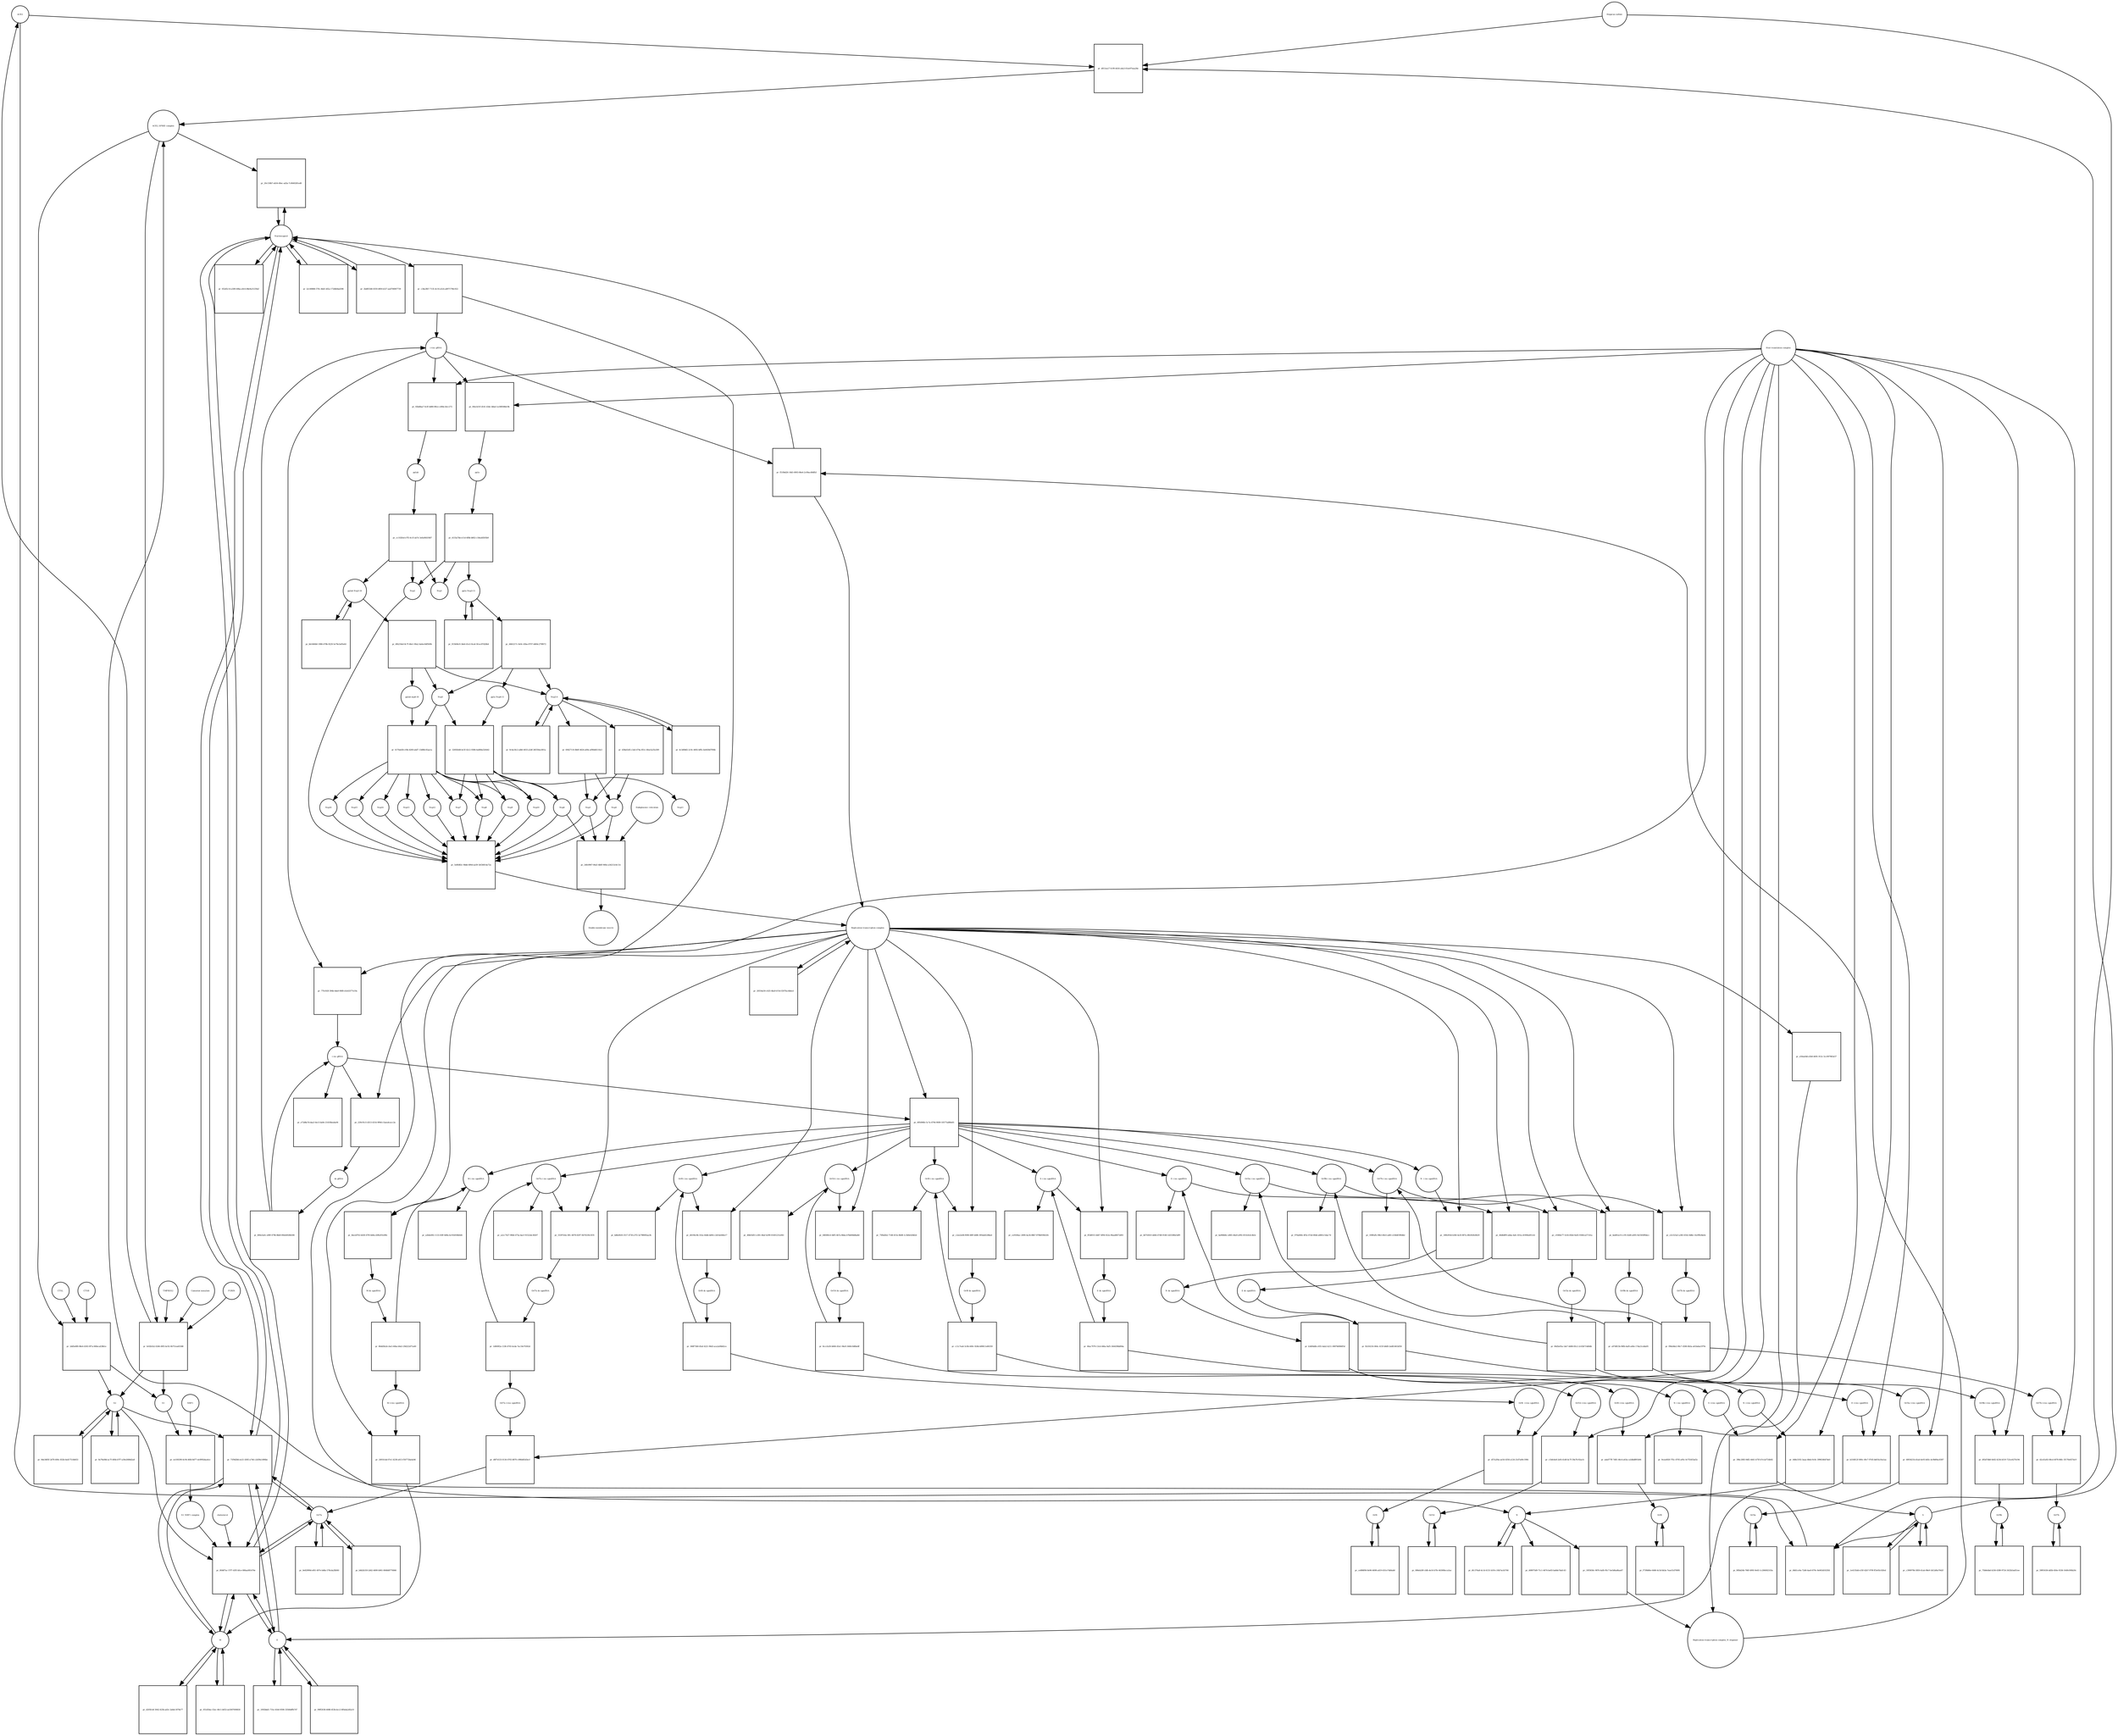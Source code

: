 strict digraph  {
ACE2 [annotation="", bipartite=0, cls=macromolecule, fontsize=4, label=ACE2, shape=circle];
"pr_d011ea17-fc99-4416-a4a3-01ee97eaa26e" [annotation="", bipartite=1, cls=process, fontsize=4, label="pr_d011ea17-fc99-4416-a4a3-01ee97eaa26e", shape=square];
"ACE2_SPIKE complex" [annotation="", bipartite=0, cls=complex, fontsize=4, label="ACE2_SPIKE complex", shape=circle];
"Heparan sulfate" [annotation="urn_miriam_obo.chebi_CHEBI%3A28815", bipartite=0, cls="simple chemical", fontsize=4, label="Heparan sulfate", shape=circle];
S [annotation=urn_miriam_uniprot_P0DTC2, bipartite=0, cls=macromolecule, fontsize=4, label=S, shape=circle];
Nucleocapsid [annotation="urn_miriam_obo.go_GO%3A0019013", bipartite=0, cls=complex, fontsize=4, label=Nucleocapsid, shape=circle];
"pr_20c158b7-eb54-49ec-ad3a-7c0640281ed0" [annotation="", bipartite=1, cls=process, fontsize=4, label="pr_20c158b7-eb54-49ec-ad3a-7c0640281ed0", shape=square];
"pr_2dd5e8f8-08e4-4303-9f7a-849ecaf28b1e" [annotation="", bipartite=1, cls=process, fontsize=4, label="pr_2dd5e8f8-08e4-4303-9f7a-849ecaf28b1e", shape=square];
S2 [annotation=urn_miriam_interpro_IPR002552, bipartite=0, cls=macromolecule, fontsize=4, label=S2, shape=circle];
CTSB [annotation="", bipartite=0, cls=macromolecule, fontsize=4, label=CTSB, shape=circle];
CTSL [annotation="", bipartite=0, cls=macromolecule, fontsize=4, label=CTSL, shape=circle];
S1 [annotation=urn_miriam_interpro_IPR002551, bipartite=0, cls=macromolecule, fontsize=4, label=S1, shape=circle];
"pr_68d1ce9a-72d6-4ae0-879c-8e063d1025fd" [annotation="", bipartite=1, cls=process, fontsize=4, label="pr_68d1ce9a-72d6-4ae0-879c-8e063d1025fd", shape=square];
"pr_0fd4f7ac-57f7-43f5-bfce-080aa081476e" [annotation="", bipartite=1, cls=process, fontsize=4, label="pr_0fd4f7ac-57f7-43f5-bfce-080aa081476e", shape=square];
cholesterol [annotation="urn_miriam_obo.chebi_CHEBI%3A16113", bipartite=0, cls="simple chemical", fontsize=4, label=cholesterol, shape=circle];
"S1_NRP1 complex" [annotation="", bipartite=0, cls=complex, fontsize=4, label="S1_NRP1 complex", shape=circle];
E [annotation=urn_miriam_uniprot_P0DTC4, bipartite=0, cls=macromolecule, fontsize=4, label=E, shape=circle];
M [annotation=urn_miriam_uniprot_P0DTC5, bipartite=0, cls=macromolecule, fontsize=4, label=M, shape=circle];
Orf7a [annotation=urn_miriam_uniprot_P0DTC7, bipartite=0, cls=macromolecule, fontsize=4, label=Orf7a, shape=circle];
"pr_c34a3fb7-7135-4c16-a5cb-a8971796c922" [annotation="", bipartite=1, cls=process, fontsize=4, label="pr_c34a3fb7-7135-4c16-a5cb-a8971796c922", shape=square];
"(+)ss gRNA" [annotation=urn_miriam_refseq_NC_045512, bipartite=0, cls="nucleic acid feature", fontsize=4, label="(+)ss gRNA", shape=circle];
N [annotation=urn_miriam_uniprot_P0DTC9, bipartite=0, cls="macromolecule multimer", fontsize=4, label=N, shape=circle];
"pr_2e149888-570c-4bd1-bf2a-172db64ad396" [annotation="", bipartite=1, cls=process, fontsize=4, label="pr_2e149888-570c-4bd1-bf2a-172db64ad396", shape=square];
"pr_2bd85548-0359-4f69-b327-aed706907739" [annotation="", bipartite=1, cls=process, fontsize=4, label="pr_2bd85548-0359-4f69-b327-aed706907739", shape=square];
"pr_408975d9-71c1-4674-be83-ba8de7dafc43" [annotation="", bipartite=1, cls=process, fontsize=4, label="pr_408975d9-71c1-4674-be83-ba8de7dafc43", shape=square];
"pr_4fc376a8-4c1d-4131-b1f4-c16b7acb5746" [annotation="", bipartite=1, cls=process, fontsize=4, label="pr_4fc376a8-4c1d-4131-b1f4-c16b7acb5746", shape=square];
"N (+)ss sgmRNA" [annotation=urn_miriam_ncbigene_43740575, bipartite=0, cls="nucleic acid feature", fontsize=4, label="N (+)ss sgmRNA", shape=circle];
"pr_448e3192-3aaa-48eb-9c8c-3996340d7de0" [annotation="", bipartite=1, cls=process, fontsize=4, label="pr_448e3192-3aaa-48eb-9c8c-3996340d7de0", shape=square];
"Host translation complex" [annotation="urn_miriam_obo.go_GO%3A0070992", bipartite=0, cls=complex, fontsize=4, label="Host translation complex", shape=circle];
"pr_052d5c14-a589-40ba-a9c6-88e9a31259af" [annotation="", bipartite=1, cls=process, fontsize=4, label="pr_052d5c14-a589-40ba-a9c6-88e9a31259af", shape=square];
"pr_fe92b1b2-0246-49f3-bc92-0b751ea65588" [annotation="", bipartite=1, cls=process, fontsize=4, label="pr_fe92b1b2-0246-49f3-bc92-0b751ea65588", shape=square];
FURIN [annotation="", bipartite=0, cls=macromolecule, fontsize=4, label=FURIN, shape=circle];
TMPRSS2 [annotation="", bipartite=0, cls=macromolecule, fontsize=4, label=TMPRSS2, shape=circle];
"Camostat mesylate" [annotation="urn_miriam_pubchem.compound_2536", bipartite=0, cls="simple chemical", fontsize=4, label="Camostat mesylate", shape=circle];
"pr_9de3485f-2d78-400c-832b-4ed17514b653" [annotation="", bipartite=1, cls=process, fontsize=4, label="pr_9de3485f-2d78-400c-832b-4ed17514b653", shape=square];
"Replication transcription complex_N oligomer" [annotation="", bipartite=0, cls=complex, fontsize=4, label="Replication transcription complex_N oligomer", shape=circle];
"pr_f510bd26-14b5-4903-86e4-2c00acd0dfb3" [annotation="", bipartite=1, cls=process, fontsize=4, label="pr_f510bd26-14b5-4903-86e4-2c00acd0dfb3", shape=square];
"Replication transcription complex" [annotation="", bipartite=0, cls=complex, fontsize=4, label="Replication transcription complex", shape=circle];
"pr_71f9d28d-ee21-4365-a744-c2d39a1496be" [annotation="", bipartite=1, cls=process, fontsize=4, label="pr_71f9d28d-ee21-4365-a744-c2d39a1496be", shape=square];
"pr_9a79a08d-ac7f-4f4b-b7f7-a30e2686d2a8" [annotation="", bipartite=1, cls=process, fontsize=4, label="pr_9a79a08d-ac7f-4f4b-b7f7-a30e2686d2a8", shape=square];
"pp1a Nsp3-11" [annotation=urn_miriam_uniprot_P0DTC1, bipartite=0, cls=macromolecule, fontsize=4, label="pp1a Nsp3-11", shape=circle];
"pr_44b5217c-0e9c-45ba-8707-dd04c279f672" [annotation="", bipartite=1, cls=process, fontsize=4, label="pr_44b5217c-0e9c-45ba-8707-dd04c279f672", shape=square];
"pp1a Nsp6-11" [annotation=urn_miriam_uniprot_P0DTC1, bipartite=0, cls=macromolecule, fontsize=4, label="pp1a Nsp6-11", shape=circle];
"Nsp3-4" [annotation="urn_miriam_ncbiprotein_YP_009725299|urn_miriam_ncbiprotein_YP_009725300", bipartite=0, cls=macromolecule, fontsize=4, label="Nsp3-4", shape=circle];
Nsp5 [annotation=urn_miriam_ncbiprotein_YP_009725301, bipartite=0, cls="macromolecule multimer", fontsize=4, label=Nsp5, shape=circle];
"Endoplasmic reticulum" [annotation="urn_miriam_obo.go_GO%3A0005783", bipartite=0, cls=complex, fontsize=4, label="Endoplasmic reticulum", shape=circle];
"pr_24fe0967-06a5-4b6f-949a-a34213c8c13c" [annotation="", bipartite=1, cls=process, fontsize=4, label="pr_24fe0967-06a5-4b6f-949a-a34213c8c13c", shape=square];
"Double-membrane vesicle" [annotation="urn_miriam_obo.go_GO%3A0039718", bipartite=0, cls=complex, fontsize=4, label="Double-membrane vesicle", shape=circle];
Nsp4 [annotation=urn_miriam_ncbiprotein_YP_009725300, bipartite=0, cls=macromolecule, fontsize=4, label=Nsp4, shape=circle];
Nsp3 [annotation=urn_miriam_ncbiprotein_YP_009725299, bipartite=0, cls=macromolecule, fontsize=4, label=Nsp3, shape=circle];
Nsp6 [annotation=urn_miriam_ncbiprotein_YP_009725302, bipartite=0, cls=macromolecule, fontsize=4, label=Nsp6, shape=circle];
"pr_915b94c9-3de6-41e3-9ca6-5fcec87d26b4" [annotation="", bipartite=1, cls=process, fontsize=4, label="pr_915b94c9-3de6-41e3-9ca6-5fcec87d26b4", shape=square];
"pr_4c3d0b82-2c9c-4692-bffb-3eb928d7f06b" [annotation="", bipartite=1, cls=process, fontsize=4, label="pr_4c3d0b82-2c9c-4692-bffb-3eb928d7f06b", shape=square];
"pp1ab Nsp3-16" [annotation=urn_miriam_uniprot_P0DTD1, bipartite=0, cls=macromolecule, fontsize=4, label="pp1ab Nsp3-16", shape=circle];
"pr_bb1466b0-1986-478b-9229-5e79e3a95eb5" [annotation="", bipartite=1, cls=process, fontsize=4, label="pr_bb1466b0-1986-478b-9229-5e79e3a95eb5", shape=square];
"pr_6fb218a0-8c7f-46e1-90a2-4a6ec8df569b" [annotation="", bipartite=1, cls=process, fontsize=4, label="pr_6fb218a0-8c7f-46e1-90a2-4a6ec8df569b", shape=square];
"pp1ab nsp6-16" [annotation=urn_miriam_uniprot_P0DTD1, bipartite=0, cls=macromolecule, fontsize=4, label="pp1ab nsp6-16", shape=circle];
"pr_d205fcbf-3042-423b-ad3c-2a6dc1878e77" [annotation="", bipartite=1, cls=process, fontsize=4, label="pr_d205fcbf-3042-423b-ad3c-2a6dc1878e77", shape=square];
"pr_1092bbd1-731e-41b0-9590-33566dffb747" [annotation="", bipartite=1, cls=process, fontsize=4, label="pr_1092bbd1-731e-41b0-9590-33566dffb747", shape=square];
"pr_c390979b-5859-41ab-98e9-3d12d0a7042f" [annotation="", bipartite=1, cls=process, fontsize=4, label="pr_c390979b-5859-41ab-98e9-3d12d0a7042f", shape=square];
"pr_051d50ac-f2ec-40c1-b653-ee5007690830" [annotation="", bipartite=1, cls=process, fontsize=4, label="pr_051d50ac-f2ec-40c1-b653-ee5007690830", shape=square];
"pr_99ff2038-4088-453b-bcc2-6f0eda2d5a10" [annotation="", bipartite=1, cls=process, fontsize=4, label="pr_99ff2038-4088-453b-bcc2-6f0eda2d5a10", shape=square];
"pr_1e4155dd-e35f-42b7-979f-ff3e93c02fed" [annotation="", bipartite=1, cls=process, fontsize=4, label="pr_1e4155dd-e35f-42b7-979f-ff3e93c02fed", shape=square];
"pr_0e82999d-ef61-497e-b48a-578cda2fbf40" [annotation="", bipartite=1, cls=process, fontsize=4, label="pr_0e82999d-ef61-497e-b48a-578cda2fbf40", shape=square];
Orf6 [annotation=urn_miriam_uniprot_P0DTC6, bipartite=0, cls=macromolecule, fontsize=4, label=Orf6, shape=circle];
"pr_ce886f06-8e96-4698-a419-41fce7dd4ab0" [annotation="", bipartite=1, cls=process, fontsize=4, label="pr_ce886f06-8e96-4698-a419-41fce7dd4ab0", shape=square];
Orf3a [annotation=urn_miriam_uniprot_P0DTC3, bipartite=0, cls=macromolecule, fontsize=4, label=Orf3a, shape=circle];
"pr_f6fbd24b-766f-4993-9e45-1c206002103a" [annotation="", bipartite=1, cls=process, fontsize=4, label="pr_f6fbd24b-766f-4993-9e45-1c206002103a", shape=square];
Orf8 [annotation=urn_miriam_uniprot_P0DTC8, bipartite=0, cls=macromolecule, fontsize=4, label=Orf8, shape=circle];
"pr_f739b86e-6466-4c5d-bb3a-7eae51d700f6" [annotation="", bipartite=1, cls=process, fontsize=4, label="pr_f739b86e-6466-4c5d-bb3a-7eae51d700f6", shape=square];
Orf9b [annotation=urn_miriam_uniprot_P0DTD2, bipartite=0, cls=macromolecule, fontsize=4, label=Orf9b, shape=circle];
"pr_75b8ebbd-b336-4389-9724-3432b3ad51ee" [annotation="", bipartite=1, cls=process, fontsize=4, label="pr_75b8ebbd-b336-4389-9724-3432b3ad51ee", shape=square];
Orf14 [annotation=urn_miriam_uniprot_P0DTD3, bipartite=0, cls=macromolecule, fontsize=4, label=Orf14, shape=circle];
"pr_086eb20f-cbfb-4e16-b7fe-46300bcca5ac" [annotation="", bipartite=1, cls=process, fontsize=4, label="pr_086eb20f-cbfb-4e16-b7fe-46300bcca5ac", shape=square];
Orf7b [annotation=urn_miriam_uniprot_P0DTD8, bipartite=0, cls=macromolecule, fontsize=4, label=Orf7b, shape=circle];
"pr_59f01636-dd5b-456e-9336-1649c9f4b20c" [annotation="", bipartite=1, cls=process, fontsize=4, label="pr_59f01636-dd5b-456e-9336-1649c9f4b20c", shape=square];
"pr_b4b2b318-2d42-4690-b961-8048d0776846" [annotation="", bipartite=1, cls=process, fontsize=4, label="pr_b4b2b318-2d42-4690-b961-8048d0776846", shape=square];
"M (+)ss sgmRNA" [annotation="", bipartite=0, cls="nucleic acid feature", fontsize=4, label="M (+)ss sgmRNA", shape=circle];
"pr_2491fcbd-07e1-4238-a613-f56772ba4a9d" [annotation="", bipartite=1, cls=process, fontsize=4, label="pr_2491fcbd-07e1-4238-a613-f56772ba4a9d", shape=square];
"E (+)ss sgmRNA" [annotation="", bipartite=0, cls="nucleic acid feature", fontsize=4, label="E (+)ss sgmRNA", shape=circle];
"pr_b316812f-000c-49c7-97d5-bbf1fa16a1aa" [annotation="", bipartite=1, cls=process, fontsize=4, label="pr_b316812f-000c-49c7-97d5-bbf1fa16a1aa", shape=square];
"S (+)ss sgmRNA" [annotation="", bipartite=0, cls="nucleic acid feature", fontsize=4, label="S (+)ss sgmRNA", shape=circle];
"pr_39bc2083-9df2-4441-b75f-b7e1af724b92" [annotation="", bipartite=1, cls=process, fontsize=4, label="pr_39bc2083-9df2-4441-b75f-b7e1af724b92", shape=square];
"Orf7a (+)ss sgmRNA" [annotation="", bipartite=0, cls="nucleic acid feature", fontsize=4, label="Orf7a (+)ss sgmRNA", shape=circle];
"pr_d0f7e533-0134-4765-8870-c986d45d3ecf" [annotation="", bipartite=1, cls=process, fontsize=4, label="pr_d0f7e533-0134-4765-8870-c986d45d3ecf", shape=square];
"Orf6  (+)ss sgmRNA" [annotation="", bipartite=0, cls="nucleic acid feature", fontsize=4, label="Orf6  (+)ss sgmRNA", shape=circle];
"pr_d57a2f4a-ae54-4356-a124-21d7a49c1984" [annotation="", bipartite=1, cls=process, fontsize=4, label="pr_d57a2f4a-ae54-4356-a124-21d7a49c1984", shape=square];
"Orf3a (+)ss sgmRNA" [annotation="", bipartite=0, cls="nucleic acid feature", fontsize=4, label="Orf3a (+)ss sgmRNA", shape=circle];
"pr_6893421b-d1ad-4e93-b83c-dc9b89ac8387" [annotation="", bipartite=1, cls=process, fontsize=4, label="pr_6893421b-d1ad-4e93-b83c-dc9b89ac8387", shape=square];
"Orf8 (+)ss sgmRNA" [annotation="", bipartite=0, cls="nucleic acid feature", fontsize=4, label="Orf8 (+)ss sgmRNA", shape=circle];
"pr_ada077ff-7d81-46c4-a63a-ca5dbd891b94" [annotation="", bipartite=1, cls=process, fontsize=4, label="pr_ada077ff-7d81-46c4-a63a-ca5dbd891b94", shape=square];
"Orf9b (+)ss sgmRNA" [annotation="", bipartite=0, cls="nucleic acid feature", fontsize=4, label="Orf9b (+)ss sgmRNA", shape=circle];
"pr_d92d7db8-0e82-4234-b519-723ce627b194" [annotation="", bipartite=1, cls=process, fontsize=4, label="pr_d92d7db8-0e82-4234-b519-723ce627b194", shape=square];
"Orf14 (+)ss sgmRNA" [annotation="", bipartite=0, cls="nucleic acid feature", fontsize=4, label="Orf14 (+)ss sgmRNA", shape=circle];
"pr_c1bfe4e8-2ef4-41d0-bc7f-59a7fc92acfc" [annotation="", bipartite=1, cls=process, fontsize=4, label="pr_c1bfe4e8-2ef4-41d0-bc7f-59a7fc92acfc", shape=square];
"Orf7b (+)ss sgmRNA" [annotation="", bipartite=0, cls="nucleic acid feature", fontsize=4, label="Orf7b (+)ss sgmRNA", shape=circle];
"pr_42cd1a92-08cd-4078-86fc-5f170e657dc9" [annotation="", bipartite=1, cls=process, fontsize=4, label="pr_42cd1a92-08cd-4078-86fc-5f170e657dc9", shape=square];
"(-)ss gRNA" [annotation=urn_miriam_refseq_NC_045512, bipartite=0, cls="nucleic acid feature", fontsize=4, label="(-)ss gRNA", shape=circle];
"pr_e72d8a7d-daa3-4ec5-ba9e-21410bea4a94" [annotation="", bipartite=1, cls=process, fontsize=4, label="pr_e72d8a7d-daa3-4ec5-ba9e-21410bea4a94", shape=square];
"pr_19f3658c-9876-4afb-95c7-be5d6ad6aa67" [annotation="", bipartite=1, cls=process, fontsize=4, label="pr_19f3658c-9876-4afb-95c7-be5d6ad6aa67", shape=square];
"pr_77fcf43f-394b-4da9-90f8-e5e43377e19a" [annotation="", bipartite=1, cls=process, fontsize=4, label="pr_77fcf43f-394b-4da9-90f8-e5e43377e19a", shape=square];
"M (-)ss sgmRNA" [annotation=urn_miriam_ncbigene_43740571, bipartite=0, cls="nucleic acid feature", fontsize=4, label="M (-)ss sgmRNA", shape=circle];
"pr_a2b4e692-1133-45ff-8d9a-bc91b936b0d4" [annotation="", bipartite=1, cls=process, fontsize=4, label="pr_a2b4e692-1133-45ff-8d9a-bc91b936b0d4", shape=square];
"E (-)ss sgmRNA" [annotation=urn_miriam_ncbigene_43740570, bipartite=0, cls="nucleic acid feature", fontsize=4, label="E (-)ss sgmRNA", shape=circle];
"pr_b674361f-dd44-47d8-9148-1d25386e5df9" [annotation="", bipartite=1, cls=process, fontsize=4, label="pr_b674361f-dd44-47d8-9148-1d25386e5df9", shape=square];
"S (-)ss sgmRNA" [annotation="", bipartite=0, cls="nucleic acid feature", fontsize=4, label="S (-)ss sgmRNA", shape=circle];
"pr_ce9184ac-2690-4a34-88b7-878b059b32fc" [annotation="", bipartite=1, cls=process, fontsize=4, label="pr_ce9184ac-2690-4a34-88b7-878b059b32fc", shape=square];
"Orf7a (-)ss sgmRNA" [annotation="", bipartite=0, cls="nucleic acid feature", fontsize=4, label="Orf7a (-)ss sgmRNA", shape=circle];
"pr_a2cc7427-90b6-475a-bacf-91522dc38207" [annotation="", bipartite=1, cls=process, fontsize=4, label="pr_a2cc7427-90b6-475a-bacf-91522dc38207", shape=square];
"Orf6 (-)ss sgmRNA" [annotation="", bipartite=0, cls="nucleic acid feature", fontsize=4, label="Orf6 (-)ss sgmRNA", shape=circle];
"pr_bd6efb50-3517-4730-a7f3-3e798085aa3b" [annotation="", bipartite=1, cls=process, fontsize=4, label="pr_bd6efb50-3517-4730-a7f3-3e798085aa3b", shape=square];
"Orf3a (-)ss sgmRNA" [annotation="", bipartite=0, cls="nucleic acid feature", fontsize=4, label="Orf3a (-)ss sgmRNA", shape=circle];
"pr_ba968d4c-e865-44a9-a992-651b1b3c4b3c" [annotation="", bipartite=1, cls=process, fontsize=4, label="pr_ba968d4c-e865-44a9-a992-651b1b3c4b3c", shape=square];
"Orf8 (-)ss sgmRNA" [annotation="", bipartite=0, cls="nucleic acid feature", fontsize=4, label="Orf8 (-)ss sgmRNA", shape=circle];
"pr_75fbd2b2-7148-415e-8b08-1c3b9e428d2d" [annotation="", bipartite=1, cls=process, fontsize=4, label="pr_75fbd2b2-7148-415e-8b08-1c3b9e428d2d", shape=square];
"Orf9b (-)ss sgmRNA" [annotation="", bipartite=0, cls="nucleic acid feature", fontsize=4, label="Orf9b (-)ss sgmRNA", shape=circle];
"pr_976a84fe-4f5e-47a6-8fdd-a4861c5dac7d" [annotation="", bipartite=1, cls=process, fontsize=4, label="pr_976a84fe-4f5e-47a6-8fdd-a4861c5dac7d", shape=square];
"Orf14 (-)ss sgmRNA" [annotation="", bipartite=0, cls="nucleic acid feature", fontsize=4, label="Orf14 (-)ss sgmRNA", shape=circle];
"pr_40b03d51-e381-46af-b299-01401231e941" [annotation="", bipartite=1, cls=process, fontsize=4, label="pr_40b03d51-e381-46af-b299-01401231e941", shape=square];
"Orf7b (-)ss sgmRNA" [annotation="", bipartite=0, cls="nucleic acid feature", fontsize=4, label="Orf7b (-)ss sgmRNA", shape=circle];
"pr_1f6ffafb-39b3-40e5-ad61-e54b4f390db2" [annotation="", bipartite=1, cls=process, fontsize=4, label="pr_1f6ffafb-39b3-40e5-ad61-e54b4f390db2", shape=square];
"pr_229c91c5-d313-4314-999d-c5aea4cacc2a" [annotation="", bipartite=1, cls=process, fontsize=4, label="pr_229c91c5-d313-4314-999d-c5aea4cacc2a", shape=square];
"ds gRNA" [annotation=urn_miriam_refseq_NC_045512, bipartite=0, cls="nucleic acid feature", fontsize=4, label="ds gRNA", shape=circle];
"pr_8ee2d702-b430-47f0-bb9a-d3fb2f1b3f8c" [annotation="", bipartite=1, cls=process, fontsize=4, label="pr_8ee2d702-b430-47f0-bb9a-d3fb2f1b3f8c", shape=square];
"M ds sgmRNA" [annotation="", bipartite=0, cls="nucleic acid feature", fontsize=4, label="M ds sgmRNA", shape=circle];
"pr_46db4ff0-abba-4afc-831a-d1900a4f1cb1" [annotation="", bipartite=1, cls=process, fontsize=4, label="pr_46db4ff0-abba-4afc-831a-d1900a4f1cb1", shape=square];
"E ds sgmRNA" [annotation="", bipartite=0, cls="nucleic acid feature", fontsize=4, label="E ds sgmRNA", shape=circle];
"pr_ff2bf015-6d47-4f94-922e-f8aad0672d93" [annotation="", bipartite=1, cls=process, fontsize=4, label="pr_ff2bf015-6d47-4f94-922e-f8aad0672d93", shape=square];
"S ds sgmRNA" [annotation="", bipartite=0, cls="nucleic acid feature", fontsize=4, label="S ds sgmRNA", shape=circle];
"pr_55397e0a-5ffc-4878-8297-0b76339c5f35" [annotation="", bipartite=1, cls=process, fontsize=4, label="pr_55397e0a-5ffc-4878-8297-0b76339c5f35", shape=square];
"Orf7a ds sgmRNA" [annotation="", bipartite=0, cls="nucleic acid feature", fontsize=4, label="Orf7a ds sgmRNA", shape=circle];
"pr_d4194c0b-332a-44db-bd04-c2d14e646e17" [annotation="", bipartite=1, cls=process, fontsize=4, label="pr_d4194c0b-332a-44db-bd04-c2d14e646e17", shape=square];
"Orf6 ds sgmRNA" [annotation="", bipartite=0, cls="nucleic acid feature", fontsize=4, label="Orf6 ds sgmRNA", shape=circle];
"pr_c9366e77-5cfd-45b4-9a45-9340ca57141a" [annotation="", bipartite=1, cls=process, fontsize=4, label="pr_c9366e77-5cfd-45b4-9a45-9340ca57141a", shape=square];
"Orf3a ds sgmRNA" [annotation="", bipartite=0, cls="nucleic acid feature", fontsize=4, label="Orf3a ds sgmRNA", shape=circle];
"pr_c2ee2e68-f698-48ff-b486-395da8228bed" [annotation="", bipartite=1, cls=process, fontsize=4, label="pr_c2ee2e68-f698-48ff-b486-395da8228bed", shape=square];
"Orf8 ds sgmRNA" [annotation="", bipartite=0, cls="nucleic acid feature", fontsize=4, label="Orf8 ds sgmRNA", shape=circle];
"pr_bed81ec9-cc95-42d0-a005-9e5565ffbbcc" [annotation="", bipartite=1, cls=process, fontsize=4, label="pr_bed81ec9-cc95-42d0-a005-9e5565ffbbcc", shape=square];
"Orf9b ds sgmRNA" [annotation="", bipartite=0, cls="nucleic acid feature", fontsize=4, label="Orf9b ds sgmRNA", shape=circle];
"pr_fd8380c4-0df5-4b7a-8bba-b7bb69ddba8d" [annotation="", bipartite=1, cls=process, fontsize=4, label="pr_fd8380c4-0df5-4b7a-8bba-b7bb69ddba8d", shape=square];
"Orf14 ds sgmRNA" [annotation="", bipartite=0, cls="nucleic acid feature", fontsize=4, label="Orf14 ds sgmRNA", shape=circle];
"pr_e3c523a5-a383-4542-8d8e-14cfffb3be4c" [annotation="", bipartite=1, cls=process, fontsize=4, label="pr_e3c523a5-a383-4542-8d8e-14cfffb3be4c", shape=square];
"Orf7b ds sgmRNA" [annotation="", bipartite=0, cls="nucleic acid feature", fontsize=4, label="Orf7b ds sgmRNA", shape=circle];
"pr_806e3a0c-e89f-479b-8bb9-89eb4928b506" [annotation="", bipartite=1, cls=process, fontsize=4, label="pr_806e3a0c-e89f-479b-8bb9-89eb4928b506", shape=square];
"pr_86dd3b2d-cbe3-44ba-b0a5-29d222d71a60" [annotation="", bipartite=1, cls=process, fontsize=4, label="pr_86dd3b2d-cbe3-44ba-b0a5-29d222d71a60", shape=square];
"pr_fb316216-064c-415f-b8d9-2ed81461bf58" [annotation="", bipartite=1, cls=process, fontsize=4, label="pr_fb316216-064c-415f-b8d9-2ed81461bf58", shape=square];
"pr_66ac7076-13cd-446a-9af5-344439bbf84a" [annotation="", bipartite=1, cls=process, fontsize=4, label="pr_66ac7076-13cd-446a-9af5-344439bbf84a", shape=square];
"pr_1d069f2a-1336-4745-bcda-7ac10e70302d" [annotation="", bipartite=1, cls=process, fontsize=4, label="pr_1d069f2a-1336-4745-bcda-7ac10e70302d", shape=square];
"pr_368f73b9-45af-4221-96d3-aca2af4b62ce" [annotation="", bipartite=1, cls=process, fontsize=4, label="pr_368f73b9-45af-4221-96d3-aca2af4b62ce", shape=square];
"pr_06d5e05a-1de7-4d68-85c2-2c63b714d0db" [annotation="", bipartite=1, cls=process, fontsize=4, label="pr_06d5e05a-1de7-4d68-85c2-2c63b714d0db", shape=square];
"pr_c11c7ea6-5c0b-449c-924b-b89611e80359" [annotation="", bipartite=1, cls=process, fontsize=4, label="pr_c11c7ea6-5c0b-449c-924b-b89611e80359", shape=square];
"pr_a97d815b-96fb-4af0-a40e-17da21cdda95" [annotation="", bipartite=1, cls=process, fontsize=4, label="pr_a97d815b-96fb-4af0-a40e-17da21cdda95", shape=square];
"pr_8cccfa50-b666-45e1-94e9-3440c0d6be8f" [annotation="", bipartite=1, cls=process, fontsize=4, label="pr_8cccfa50-b666-45e1-94e9-3440c0d6be8f", shape=square];
"pr_f98a9de2-96c7-4580-8b5a-a61beba1979c" [annotation="", bipartite=1, cls=process, fontsize=4, label="pr_f98a9de2-96c7-4580-8b5a-a61beba1979c", shape=square];
"N  (-)ss sgmRNA" [annotation=urn_miriam_ncbigene_43740575, bipartite=0, cls="nucleic acid feature", fontsize=4, label="N  (-)ss sgmRNA", shape=circle];
"pr_18fb393d-b340-4e5f-807a-4fb302fe8429" [annotation="", bipartite=1, cls=process, fontsize=4, label="pr_18fb393d-b340-4e5f-807a-4fb302fe8429", shape=square];
"N ds sgmRNA" [annotation="", bipartite=0, cls="nucleic acid feature", fontsize=4, label="N ds sgmRNA", shape=circle];
"pr_b3df4ddb-c655-4ab2-b211-0087b6966f5d" [annotation="", bipartite=1, cls=process, fontsize=4, label="pr_b3df4ddb-c655-4ab2-b211-0087b6966f5d", shape=square];
"N (-)ss sgmRNA" [annotation="", bipartite=0, cls="nucleic acid feature", fontsize=4, label="N (-)ss sgmRNA", shape=circle];
pp1ab [annotation=urn_miriam_uniprot_P0DTD1, bipartite=0, cls=macromolecule, fontsize=4, label=pp1ab, shape=circle];
"pr_cc102fed-e7f5-4c1f-ab7e-3e0a9fd1f487" [annotation="", bipartite=1, cls=process, fontsize=4, label="pr_cc102fed-e7f5-4c1f-ab7e-3e0a9fd1f487", shape=square];
Nsp2 [annotation=urn_miriam_ncbiprotein_YP_009725298, bipartite=0, cls=macromolecule, fontsize=4, label=Nsp2, shape=circle];
Nsp1 [annotation=urn_miriam_ncbiprotein_YP_009725297, bipartite=0, cls=macromolecule, fontsize=4, label=Nsp1, shape=circle];
pp1a [annotation=urn_miriam_uniprot_P0DTC1, bipartite=0, cls=macromolecule, fontsize=4, label=pp1a, shape=circle];
"pr_4155a7bb-e11d-4f8b-b802-c18eafd505b9" [annotation="", bipartite=1, cls=process, fontsize=4, label="pr_4155a7bb-e11d-4f8b-b802-c18eafd505b9", shape=square];
"pr_9c4a18c2-edbf-4033-a5df-26f356ec801a" [annotation="", bipartite=1, cls=process, fontsize=4, label="pr_9c4a18c2-edbf-4033-a5df-26f356ec801a", shape=square];
"pr_d38a02d5-c3a6-474a-851c-6fee5a35e309" [annotation="", bipartite=1, cls=process, fontsize=4, label="pr_d38a02d5-c3a6-474a-851c-6fee5a35e309", shape=square];
"pr_69427110-8b0f-4624-a69e-af9fdd6110e3" [annotation="", bipartite=1, cls=process, fontsize=4, label="pr_69427110-8b0f-4624-a69e-af9fdd6110e3", shape=square];
"pr_32692b48-bc5f-42c2-9386-6a808a526442" [annotation="", bipartite=1, cls=process, fontsize=4, label="pr_32692b48-bc5f-42c2-9386-6a808a526442", shape=square];
Nsp7 [annotation=urn_miriam_ncbiprotein_YP_009725303, bipartite=0, cls=macromolecule, fontsize=4, label=Nsp7, shape=circle];
Nsp8 [annotation=urn_miriam_ncbiprotein_YP_009725304, bipartite=0, cls=macromolecule, fontsize=4, label=Nsp8, shape=circle];
Nsp9 [annotation=urn_miriam_ncbiprotein_YP_009725305, bipartite=0, cls=macromolecule, fontsize=4, label=Nsp9, shape=circle];
Nsp10 [annotation=urn_miriam_ncbiprotein_YP_009725306, bipartite=0, cls=macromolecule, fontsize=4, label=Nsp10, shape=circle];
Nsp11 [annotation=urn_miriam_ncbiprotein_YP_009725312, bipartite=0, cls=macromolecule, fontsize=4, label=Nsp11, shape=circle];
"pr_6170ab58-cf4b-4269-abd7-13d88c45aa1a" [annotation="", bipartite=1, cls=process, fontsize=4, label="pr_6170ab58-cf4b-4269-abd7-13d88c45aa1a", shape=square];
Nsp13 [annotation=urn_miriam_ncbiprotein_YP_009725308, bipartite=0, cls=macromolecule, fontsize=4, label=Nsp13, shape=circle];
Nsp12 [annotation=urn_miriam_ncbiprotein_YP_009725307, bipartite=0, cls=macromolecule, fontsize=4, label=Nsp12, shape=circle];
Nsp16 [annotation=urn_miriam_ncbiprotein_YP_009725311, bipartite=0, cls=macromolecule, fontsize=4, label=Nsp16, shape=circle];
Nsp15 [annotation=urn_miriam_ncbiprotein_YP_009725310, bipartite=0, cls=macromolecule, fontsize=4, label=Nsp15, shape=circle];
Nsp14 [annotation=urn_miriam_ncbiprotein_YP_009725309, bipartite=0, cls=macromolecule, fontsize=4, label=Nsp14, shape=circle];
"pr_5e8fd82c-9bbb-490d-aa59-3ef26814a72a" [annotation="", bipartite=1, cls=process, fontsize=4, label="pr_5e8fd82c-9bbb-490d-aa59-3ef26814a72a", shape=square];
"pr_00ecb31f-d141-43dc-b8ad-1a188508dc9b" [annotation="", bipartite=1, cls=process, fontsize=4, label="pr_00ecb31f-d141-43dc-b8ad-1a188508dc9b", shape=square];
"pr_92bd8aa7-fe3f-4d80-89ce-cd94c24cc272" [annotation="", bipartite=1, cls=process, fontsize=4, label="pr_92bd8aa7-fe3f-4d80-89ce-cd94c24cc272", shape=square];
"pr_9cea4920-7f5c-4705-a95c-fe755455af2c" [annotation="", bipartite=1, cls=process, fontsize=4, label="pr_9cea4920-7f5c-4705-a95c-fe755455af2c", shape=square];
"pr_20554a50-c625-4ba9-b7e4-f207fac4bbcd" [annotation="", bipartite=1, cls=process, fontsize=4, label="pr_20554a50-c625-4ba9-b7e4-f207fac4bbcd", shape=square];
"pr_e50eafdd-e5b9-4691-913c-5cc997963e57" [annotation="", bipartite=1, cls=process, fontsize=4, label="pr_e50eafdd-e5b9-4691-913c-5cc997963e57", shape=square];
"pr_495496fe-5c7a-4794-9009-10577ad80e81" [annotation="", bipartite=1, cls=process, fontsize=4, label="pr_495496fe-5c7a-4794-9009-10577ad80e81", shape=square];
"pr_ee100290-6c94-46fd-8d77-dc8992daa4ce" [annotation="", bipartite=1, cls=process, fontsize=4, label="pr_ee100290-6c94-46fd-8d77-dc8992daa4ce", shape=square];
NRP1 [annotation="", bipartite=0, cls=macromolecule, fontsize=4, label=NRP1, shape=circle];
ACE2 -> "pr_d011ea17-fc99-4416-a4a3-01ee97eaa26e"  [annotation="", interaction_type=consumption];
ACE2 -> "pr_68d1ce9a-72d6-4ae0-879c-8e063d1025fd"  [annotation="", interaction_type=consumption];
"pr_d011ea17-fc99-4416-a4a3-01ee97eaa26e" -> "ACE2_SPIKE complex"  [annotation="", interaction_type=production];
"ACE2_SPIKE complex" -> "pr_20c158b7-eb54-49ec-ad3a-7c0640281ed0"  [annotation="urn_miriam_pubmed_32142651|urn_miriam_pubmed_32094589|urn_miriam_taxonomy_2697049", interaction_type=stimulation];
"ACE2_SPIKE complex" -> "pr_2dd5e8f8-08e4-4303-9f7a-849ecaf28b1e"  [annotation="", interaction_type=consumption];
"ACE2_SPIKE complex" -> "pr_fe92b1b2-0246-49f3-bc92-0b751ea65588"  [annotation="", interaction_type=consumption];
"Heparan sulfate" -> "pr_d011ea17-fc99-4416-a4a3-01ee97eaa26e"  [annotation="urn_miriam_pubmed_32142651|urn_miriam_pubmed_32094589|urn_miriam_taxonomy_2697049|urn_miriam_pubmed_32970989", interaction_type=stimulation];
"Heparan sulfate" -> "pr_68d1ce9a-72d6-4ae0-879c-8e063d1025fd"  [annotation="urn_miriam_pubmed_32142651|urn_miriam_pubmed_32094589|urn_miriam_taxonomy_2697049|urn_miriam_pubmed_32155444|urn_miriam_pubmed_32970989", interaction_type=stimulation];
S -> "pr_d011ea17-fc99-4416-a4a3-01ee97eaa26e"  [annotation="", interaction_type=consumption];
S -> "pr_68d1ce9a-72d6-4ae0-879c-8e063d1025fd"  [annotation="", interaction_type=consumption];
S -> "pr_c390979b-5859-41ab-98e9-3d12d0a7042f"  [annotation="", interaction_type=consumption];
S -> "pr_1e4155dd-e35f-42b7-979f-ff3e93c02fed"  [annotation="", interaction_type=consumption];
Nucleocapsid -> "pr_20c158b7-eb54-49ec-ad3a-7c0640281ed0"  [annotation="", interaction_type=consumption];
Nucleocapsid -> "pr_0fd4f7ac-57f7-43f5-bfce-080aa081476e"  [annotation="", interaction_type=consumption];
Nucleocapsid -> "pr_c34a3fb7-7135-4c16-a5cb-a8971796c922"  [annotation="", interaction_type=consumption];
Nucleocapsid -> "pr_2e149888-570c-4bd1-bf2a-172db64ad396"  [annotation="", interaction_type=consumption];
Nucleocapsid -> "pr_2bd85548-0359-4f69-b327-aed706907739"  [annotation="", interaction_type=consumption];
Nucleocapsid -> "pr_052d5c14-a589-40ba-a9c6-88e9a31259af"  [annotation="", interaction_type=consumption];
Nucleocapsid -> "pr_71f9d28d-ee21-4365-a744-c2d39a1496be"  [annotation="", interaction_type=consumption];
"pr_20c158b7-eb54-49ec-ad3a-7c0640281ed0" -> Nucleocapsid  [annotation="", interaction_type=production];
"pr_2dd5e8f8-08e4-4303-9f7a-849ecaf28b1e" -> S2  [annotation="", interaction_type=production];
"pr_2dd5e8f8-08e4-4303-9f7a-849ecaf28b1e" -> S1  [annotation="", interaction_type=production];
S2 -> "pr_0fd4f7ac-57f7-43f5-bfce-080aa081476e"  [annotation="urn_miriam_pubmed_32142651|urn_miriam_pubmed_32094589|urn_miriam_pubmed_32047258|urn_miriam_taxonomy_2697049|urn_miriam_pubmed_32944968", interaction_type=stimulation];
S2 -> "pr_9de3485f-2d78-400c-832b-4ed17514b653"  [annotation="", interaction_type=consumption];
S2 -> "pr_71f9d28d-ee21-4365-a744-c2d39a1496be"  [annotation="urn_miriam_pubmed_32142651|urn_miriam_pubmed_32047258|urn_miriam_taxonomy_2697049", interaction_type=stimulation];
S2 -> "pr_9a79a08d-ac7f-4f4b-b7f7-a30e2686d2a8"  [annotation="", interaction_type=consumption];
CTSB -> "pr_2dd5e8f8-08e4-4303-9f7a-849ecaf28b1e"  [annotation="urn_miriam_pubmed_32142651|urn_miriam_taxonomy_2697049", interaction_type=catalysis];
CTSL -> "pr_2dd5e8f8-08e4-4303-9f7a-849ecaf28b1e"  [annotation="urn_miriam_pubmed_32142651|urn_miriam_taxonomy_2697049", interaction_type=catalysis];
S1 -> "pr_ee100290-6c94-46fd-8d77-dc8992daa4ce"  [annotation="", interaction_type=consumption];
"pr_68d1ce9a-72d6-4ae0-879c-8e063d1025fd" -> "ACE2_SPIKE complex"  [annotation="", interaction_type=production];
"pr_0fd4f7ac-57f7-43f5-bfce-080aa081476e" -> Nucleocapsid  [annotation="", interaction_type=production];
"pr_0fd4f7ac-57f7-43f5-bfce-080aa081476e" -> E  [annotation="", interaction_type=production];
"pr_0fd4f7ac-57f7-43f5-bfce-080aa081476e" -> M  [annotation="", interaction_type=production];
"pr_0fd4f7ac-57f7-43f5-bfce-080aa081476e" -> Orf7a  [annotation="", interaction_type=production];
cholesterol -> "pr_0fd4f7ac-57f7-43f5-bfce-080aa081476e"  [annotation="urn_miriam_pubmed_32142651|urn_miriam_pubmed_32094589|urn_miriam_pubmed_32047258|urn_miriam_taxonomy_2697049|urn_miriam_pubmed_32944968", interaction_type=stimulation];
"S1_NRP1 complex" -> "pr_0fd4f7ac-57f7-43f5-bfce-080aa081476e"  [annotation="urn_miriam_pubmed_32142651|urn_miriam_pubmed_32094589|urn_miriam_pubmed_32047258|urn_miriam_taxonomy_2697049|urn_miriam_pubmed_32944968", interaction_type=stimulation];
E -> "pr_0fd4f7ac-57f7-43f5-bfce-080aa081476e"  [annotation="", interaction_type=consumption];
E -> "pr_71f9d28d-ee21-4365-a744-c2d39a1496be"  [annotation="", interaction_type=consumption];
E -> "pr_1092bbd1-731e-41b0-9590-33566dffb747"  [annotation="", interaction_type=consumption];
E -> "pr_99ff2038-4088-453b-bcc2-6f0eda2d5a10"  [annotation="", interaction_type=consumption];
M -> "pr_0fd4f7ac-57f7-43f5-bfce-080aa081476e"  [annotation="", interaction_type=consumption];
M -> "pr_71f9d28d-ee21-4365-a744-c2d39a1496be"  [annotation="", interaction_type=consumption];
M -> "pr_d205fcbf-3042-423b-ad3c-2a6dc1878e77"  [annotation="", interaction_type=consumption];
M -> "pr_051d50ac-f2ec-40c1-b653-ee5007690830"  [annotation="", interaction_type=consumption];
Orf7a -> "pr_0fd4f7ac-57f7-43f5-bfce-080aa081476e"  [annotation="", interaction_type=consumption];
Orf7a -> "pr_71f9d28d-ee21-4365-a744-c2d39a1496be"  [annotation="", interaction_type=consumption];
Orf7a -> "pr_0e82999d-ef61-497e-b48a-578cda2fbf40"  [annotation="", interaction_type=consumption];
Orf7a -> "pr_b4b2b318-2d42-4690-b961-8048d0776846"  [annotation="", interaction_type=consumption];
"pr_c34a3fb7-7135-4c16-a5cb-a8971796c922" -> "(+)ss gRNA"  [annotation="", interaction_type=production];
"pr_c34a3fb7-7135-4c16-a5cb-a8971796c922" -> N  [annotation="", interaction_type=production];
"(+)ss gRNA" -> "pr_f510bd26-14b5-4903-86e4-2c00acd0dfb3"  [annotation="", interaction_type=consumption];
"(+)ss gRNA" -> "pr_77fcf43f-394b-4da9-90f8-e5e43377e19a"  [annotation="", interaction_type=consumption];
"(+)ss gRNA" -> "pr_00ecb31f-d141-43dc-b8ad-1a188508dc9b"  [annotation="", interaction_type=consumption];
"(+)ss gRNA" -> "pr_92bd8aa7-fe3f-4d80-89ce-cd94c24cc272"  [annotation="", interaction_type=consumption];
N -> "pr_408975d9-71c1-4674-be83-ba8de7dafc43"  [annotation="", interaction_type=consumption];
N -> "pr_4fc376a8-4c1d-4131-b1f4-c16b7acb5746"  [annotation="", interaction_type=consumption];
N -> "pr_19f3658c-9876-4afb-95c7-be5d6ad6aa67"  [annotation="", interaction_type=consumption];
"pr_2e149888-570c-4bd1-bf2a-172db64ad396" -> Nucleocapsid  [annotation="", interaction_type=production];
"pr_2bd85548-0359-4f69-b327-aed706907739" -> Nucleocapsid  [annotation="", interaction_type=production];
"pr_4fc376a8-4c1d-4131-b1f4-c16b7acb5746" -> N  [annotation="", interaction_type=production];
"N (+)ss sgmRNA" -> "pr_448e3192-3aaa-48eb-9c8c-3996340d7de0"  [annotation="", interaction_type=consumption];
"pr_448e3192-3aaa-48eb-9c8c-3996340d7de0" -> N  [annotation="", interaction_type=production];
"Host translation complex" -> "pr_448e3192-3aaa-48eb-9c8c-3996340d7de0"  [annotation="", interaction_type="necessary stimulation"];
"Host translation complex" -> "pr_2491fcbd-07e1-4238-a613-f56772ba4a9d"  [annotation="urn_miriam_pubmed_31226023|urn_miriam_pubmed_27712623", interaction_type="necessary stimulation"];
"Host translation complex" -> "pr_b316812f-000c-49c7-97d5-bbf1fa16a1aa"  [annotation="urn_miriam_pubmed_31226023|urn_miriam_pubmed_27712623", interaction_type="necessary stimulation"];
"Host translation complex" -> "pr_39bc2083-9df2-4441-b75f-b7e1af724b92"  [annotation="urn_miriam_pubmed_31226023|urn_miriam_pubmed_27712623", interaction_type="necessary stimulation"];
"Host translation complex" -> "pr_d0f7e533-0134-4765-8870-c986d45d3ecf"  [annotation="urn_miriam_pubmed_31226023|urn_miriam_pubmed_27712623", interaction_type="necessary stimulation"];
"Host translation complex" -> "pr_d57a2f4a-ae54-4356-a124-21d7a49c1984"  [annotation="urn_miriam_pubmed_31226023|urn_miriam_pubmed_27712623", interaction_type="necessary stimulation"];
"Host translation complex" -> "pr_6893421b-d1ad-4e93-b83c-dc9b89ac8387"  [annotation="urn_miriam_pubmed_31226023|urn_miriam_pubmed_27712623", interaction_type="necessary stimulation"];
"Host translation complex" -> "pr_ada077ff-7d81-46c4-a63a-ca5dbd891b94"  [annotation="urn_miriam_pubmed_31226023|urn_miriam_pubmed_27712623", interaction_type="necessary stimulation"];
"Host translation complex" -> "pr_d92d7db8-0e82-4234-b519-723ce627b194"  [annotation="urn_miriam_pubmed_31226023|urn_miriam_pubmed_27712623", interaction_type="necessary stimulation"];
"Host translation complex" -> "pr_c1bfe4e8-2ef4-41d0-bc7f-59a7fc92acfc"  [annotation="urn_miriam_pubmed_31226023|urn_miriam_pubmed_27712623", interaction_type="necessary stimulation"];
"Host translation complex" -> "pr_42cd1a92-08cd-4078-86fc-5f170e657dc9"  [annotation="urn_miriam_pubmed_31226023|urn_miriam_pubmed_27712623", interaction_type="necessary stimulation"];
"Host translation complex" -> "pr_00ecb31f-d141-43dc-b8ad-1a188508dc9b"  [annotation="urn_miriam_pubmed_31226023|urn_miriam_pubmed_27712623", interaction_type="necessary stimulation"];
"Host translation complex" -> "pr_92bd8aa7-fe3f-4d80-89ce-cd94c24cc272"  [annotation="urn_miriam_pubmed_31226023|urn_miriam_pubmed_27712623", interaction_type="necessary stimulation"];
"pr_052d5c14-a589-40ba-a9c6-88e9a31259af" -> Nucleocapsid  [annotation="", interaction_type=production];
"pr_fe92b1b2-0246-49f3-bc92-0b751ea65588" -> S2  [annotation="", interaction_type=production];
"pr_fe92b1b2-0246-49f3-bc92-0b751ea65588" -> ACE2  [annotation="", interaction_type=production];
"pr_fe92b1b2-0246-49f3-bc92-0b751ea65588" -> S1  [annotation="", interaction_type=production];
FURIN -> "pr_fe92b1b2-0246-49f3-bc92-0b751ea65588"  [annotation="urn_miriam_pubmed_32142651|urn_miriam_pubmed_32362314|urn_miriam_taxonomy_2697049", interaction_type=catalysis];
TMPRSS2 -> "pr_fe92b1b2-0246-49f3-bc92-0b751ea65588"  [annotation="urn_miriam_pubmed_32142651|urn_miriam_pubmed_32362314|urn_miriam_taxonomy_2697049", interaction_type=catalysis];
"Camostat mesylate" -> "pr_fe92b1b2-0246-49f3-bc92-0b751ea65588"  [annotation="urn_miriam_pubmed_32142651|urn_miriam_pubmed_32362314|urn_miriam_taxonomy_2697049", interaction_type=inhibition];
"pr_9de3485f-2d78-400c-832b-4ed17514b653" -> S2  [annotation="", interaction_type=production];
"Replication transcription complex_N oligomer" -> "pr_f510bd26-14b5-4903-86e4-2c00acd0dfb3"  [annotation="", interaction_type=consumption];
"pr_f510bd26-14b5-4903-86e4-2c00acd0dfb3" -> Nucleocapsid  [annotation="", interaction_type=production];
"pr_f510bd26-14b5-4903-86e4-2c00acd0dfb3" -> "Replication transcription complex"  [annotation="", interaction_type=production];
"Replication transcription complex" -> "pr_77fcf43f-394b-4da9-90f8-e5e43377e19a"  [annotation="urn_miriam_pubmed_22438542|urn_miriam_taxonomy_11142", interaction_type="necessary stimulation"];
"Replication transcription complex" -> "pr_229c91c5-d313-4314-999d-c5aea4cacc2a"  [annotation="urn_miriam_pubmed_22438542|urn_miriam_taxonomy_11142", interaction_type="necessary stimulation"];
"Replication transcription complex" -> "pr_8ee2d702-b430-47f0-bb9a-d3fb2f1b3f8c"  [annotation="urn_miriam_pubmed_22438542|urn_miriam_taxonomy_11142", interaction_type="necessary stimulation"];
"Replication transcription complex" -> "pr_46db4ff0-abba-4afc-831a-d1900a4f1cb1"  [annotation="urn_miriam_pubmed_22438542|urn_miriam_pubmed_11142", interaction_type="necessary stimulation"];
"Replication transcription complex" -> "pr_ff2bf015-6d47-4f94-922e-f8aad0672d93"  [annotation="urn_miriam_pubmed_22438542|urn_miriam_pubmed_11142", interaction_type="necessary stimulation"];
"Replication transcription complex" -> "pr_55397e0a-5ffc-4878-8297-0b76339c5f35"  [annotation="urn_miriam_pubmed_22438542|urn_miriam_taxonomy_11142", interaction_type="necessary stimulation"];
"Replication transcription complex" -> "pr_d4194c0b-332a-44db-bd04-c2d14e646e17"  [annotation="urn_miriam_pubmed_22438542|urn_miriam_taxonomy_11142", interaction_type="necessary stimulation"];
"Replication transcription complex" -> "pr_c9366e77-5cfd-45b4-9a45-9340ca57141a"  [annotation="urn_miriam_pubmed_22438542|urn_miriam_taxonomy_11142", interaction_type="necessary stimulation"];
"Replication transcription complex" -> "pr_c2ee2e68-f698-48ff-b486-395da8228bed"  [annotation="urn_miriam_pubmed_22438542|urn_miriam_taxonomy_11142", interaction_type="necessary stimulation"];
"Replication transcription complex" -> "pr_bed81ec9-cc95-42d0-a005-9e5565ffbbcc"  [annotation="urn_miriam_pubmed_22438542|urn_miriam_taxonomy_11142", interaction_type="necessary stimulation"];
"Replication transcription complex" -> "pr_fd8380c4-0df5-4b7a-8bba-b7bb69ddba8d"  [annotation="urn_miriam_pubmed_22438542|urn_miriam_taxonomy_11142", interaction_type="necessary stimulation"];
"Replication transcription complex" -> "pr_e3c523a5-a383-4542-8d8e-14cfffb3be4c"  [annotation="urn_miriam_pubmed_22438542|urn_miriam_taxonomy_11142", interaction_type="necessary stimulation"];
"Replication transcription complex" -> "pr_18fb393d-b340-4e5f-807a-4fb302fe8429"  [annotation="urn_miriam_pubmed_22438542|urn_miriam_taxonomy_11142", interaction_type="necessary stimulation"];
"Replication transcription complex" -> "pr_20554a50-c625-4ba9-b7e4-f207fac4bbcd"  [annotation="", interaction_type=consumption];
"Replication transcription complex" -> "pr_e50eafdd-e5b9-4691-913c-5cc997963e57"  [annotation="", interaction_type=consumption];
"Replication transcription complex" -> "pr_495496fe-5c7a-4794-9009-10577ad80e81"  [annotation="urn_miriam_pubmed_8830530|urn_miriam_taxonomy_1138", interaction_type="necessary stimulation"];
"pr_71f9d28d-ee21-4365-a744-c2d39a1496be" -> Nucleocapsid  [annotation="", interaction_type=production];
"pr_71f9d28d-ee21-4365-a744-c2d39a1496be" -> Orf7a  [annotation="", interaction_type=production];
"pr_71f9d28d-ee21-4365-a744-c2d39a1496be" -> E  [annotation="", interaction_type=production];
"pr_71f9d28d-ee21-4365-a744-c2d39a1496be" -> M  [annotation="", interaction_type=production];
"pr_9a79a08d-ac7f-4f4b-b7f7-a30e2686d2a8" -> S2  [annotation="", interaction_type=production];
"pp1a Nsp3-11" -> "pr_44b5217c-0e9c-45ba-8707-dd04c279f672"  [annotation="urn_miriam_pubmed_21203998|urn_miriam_taxonomy_228407|urn_miriam_pubmed_15564471|urn_miriam_taxonomy_228330", interaction_type=catalysis];
"pp1a Nsp3-11" -> "pr_915b94c9-3de6-41e3-9ca6-5fcec87d26b4"  [annotation="", interaction_type=consumption];
"pr_44b5217c-0e9c-45ba-8707-dd04c279f672" -> "pp1a Nsp6-11"  [annotation="", interaction_type=production];
"pr_44b5217c-0e9c-45ba-8707-dd04c279f672" -> "Nsp3-4"  [annotation="", interaction_type=production];
"pr_44b5217c-0e9c-45ba-8707-dd04c279f672" -> Nsp5  [annotation="", interaction_type=production];
"pp1a Nsp6-11" -> "pr_32692b48-bc5f-42c2-9386-6a808a526442"  [annotation="", interaction_type=consumption];
"Nsp3-4" -> "pr_4c3d0b82-2c9c-4692-bffb-3eb928d7f06b"  [annotation="", interaction_type=consumption];
"Nsp3-4" -> "pr_9c4a18c2-edbf-4033-a5df-26f356ec801a"  [annotation="", interaction_type=consumption];
"Nsp3-4" -> "pr_d38a02d5-c3a6-474a-851c-6fee5a35e309"  [annotation="urn_miriam_pubmed_15564471|urn_miriam_taxonomy_228330", interaction_type=catalysis];
"Nsp3-4" -> "pr_69427110-8b0f-4624-a69e-af9fdd6110e3"  [annotation="urn_miriam_pubmed_15564471|urn_miriam_taxonomy_228330", interaction_type=catalysis];
Nsp5 -> "pr_32692b48-bc5f-42c2-9386-6a808a526442"  [annotation="urn_miriam_pubmed_11907209|urn_miriam_taxonomy_11142", interaction_type=catalysis];
Nsp5 -> "pr_6170ab58-cf4b-4269-abd7-13d88c45aa1a"  [annotation="urn_miriam_pubmed_11907209|urn_miriam_taxonomy_11142", interaction_type=catalysis];
"Endoplasmic reticulum" -> "pr_24fe0967-06a5-4b6f-949a-a34213c8c13c"  [annotation="", interaction_type=consumption];
"pr_24fe0967-06a5-4b6f-949a-a34213c8c13c" -> "Double-membrane vesicle"  [annotation="", interaction_type=production];
Nsp4 -> "pr_24fe0967-06a5-4b6f-949a-a34213c8c13c"  [annotation="urn_miriam_pubmed_23943763|urn_miriam_taxonomy_227984", interaction_type=modulation];
Nsp4 -> "pr_5e8fd82c-9bbb-490d-aa59-3ef26814a72a"  [annotation="", interaction_type=consumption];
Nsp3 -> "pr_24fe0967-06a5-4b6f-949a-a34213c8c13c"  [annotation="urn_miriam_pubmed_23943763|urn_miriam_taxonomy_227984", interaction_type=modulation];
Nsp3 -> "pr_5e8fd82c-9bbb-490d-aa59-3ef26814a72a"  [annotation="", interaction_type=consumption];
Nsp6 -> "pr_24fe0967-06a5-4b6f-949a-a34213c8c13c"  [annotation="urn_miriam_pubmed_23943763|urn_miriam_taxonomy_227984", interaction_type=modulation];
Nsp6 -> "pr_5e8fd82c-9bbb-490d-aa59-3ef26814a72a"  [annotation="", interaction_type=consumption];
"pr_915b94c9-3de6-41e3-9ca6-5fcec87d26b4" -> "pp1a Nsp3-11"  [annotation="", interaction_type=production];
"pr_4c3d0b82-2c9c-4692-bffb-3eb928d7f06b" -> "Nsp3-4"  [annotation="", interaction_type=production];
"pp1ab Nsp3-16" -> "pr_bb1466b0-1986-478b-9229-5e79e3a95eb5"  [annotation="", interaction_type=consumption];
"pp1ab Nsp3-16" -> "pr_6fb218a0-8c7f-46e1-90a2-4a6ec8df569b"  [annotation="urn_miriam_pubmed_21203998|urn_miriam_taxonomy_228407|urn_miriam_pubmed_15564471|urn_miriam_taxonomy_228330", interaction_type=catalysis];
"pr_bb1466b0-1986-478b-9229-5e79e3a95eb5" -> "pp1ab Nsp3-16"  [annotation="", interaction_type=production];
"pr_6fb218a0-8c7f-46e1-90a2-4a6ec8df569b" -> "pp1ab nsp6-16"  [annotation="", interaction_type=production];
"pr_6fb218a0-8c7f-46e1-90a2-4a6ec8df569b" -> Nsp5  [annotation="", interaction_type=production];
"pr_6fb218a0-8c7f-46e1-90a2-4a6ec8df569b" -> "Nsp3-4"  [annotation="", interaction_type=production];
"pp1ab nsp6-16" -> "pr_6170ab58-cf4b-4269-abd7-13d88c45aa1a"  [annotation="", interaction_type=consumption];
"pr_d205fcbf-3042-423b-ad3c-2a6dc1878e77" -> M  [annotation="", interaction_type=production];
"pr_1092bbd1-731e-41b0-9590-33566dffb747" -> E  [annotation="", interaction_type=production];
"pr_c390979b-5859-41ab-98e9-3d12d0a7042f" -> S  [annotation="", interaction_type=production];
"pr_051d50ac-f2ec-40c1-b653-ee5007690830" -> M  [annotation="", interaction_type=production];
"pr_99ff2038-4088-453b-bcc2-6f0eda2d5a10" -> E  [annotation="", interaction_type=production];
"pr_1e4155dd-e35f-42b7-979f-ff3e93c02fed" -> S  [annotation="", interaction_type=production];
"pr_0e82999d-ef61-497e-b48a-578cda2fbf40" -> Orf7a  [annotation="", interaction_type=production];
Orf6 -> "pr_ce886f06-8e96-4698-a419-41fce7dd4ab0"  [annotation="", interaction_type=consumption];
"pr_ce886f06-8e96-4698-a419-41fce7dd4ab0" -> Orf6  [annotation="", interaction_type=production];
Orf3a -> "pr_f6fbd24b-766f-4993-9e45-1c206002103a"  [annotation="", interaction_type=consumption];
"pr_f6fbd24b-766f-4993-9e45-1c206002103a" -> Orf3a  [annotation="", interaction_type=production];
Orf8 -> "pr_f739b86e-6466-4c5d-bb3a-7eae51d700f6"  [annotation="", interaction_type=consumption];
"pr_f739b86e-6466-4c5d-bb3a-7eae51d700f6" -> Orf8  [annotation="", interaction_type=production];
Orf9b -> "pr_75b8ebbd-b336-4389-9724-3432b3ad51ee"  [annotation="", interaction_type=consumption];
"pr_75b8ebbd-b336-4389-9724-3432b3ad51ee" -> Orf9b  [annotation="", interaction_type=production];
Orf14 -> "pr_086eb20f-cbfb-4e16-b7fe-46300bcca5ac"  [annotation="", interaction_type=consumption];
"pr_086eb20f-cbfb-4e16-b7fe-46300bcca5ac" -> Orf14  [annotation="", interaction_type=production];
Orf7b -> "pr_59f01636-dd5b-456e-9336-1649c9f4b20c"  [annotation="", interaction_type=consumption];
"pr_59f01636-dd5b-456e-9336-1649c9f4b20c" -> Orf7b  [annotation="", interaction_type=production];
"pr_b4b2b318-2d42-4690-b961-8048d0776846" -> Orf7a  [annotation="", interaction_type=production];
"M (+)ss sgmRNA" -> "pr_2491fcbd-07e1-4238-a613-f56772ba4a9d"  [annotation="", interaction_type=consumption];
"pr_2491fcbd-07e1-4238-a613-f56772ba4a9d" -> M  [annotation="", interaction_type=production];
"E (+)ss sgmRNA" -> "pr_b316812f-000c-49c7-97d5-bbf1fa16a1aa"  [annotation="", interaction_type=consumption];
"pr_b316812f-000c-49c7-97d5-bbf1fa16a1aa" -> E  [annotation="", interaction_type=production];
"S (+)ss sgmRNA" -> "pr_39bc2083-9df2-4441-b75f-b7e1af724b92"  [annotation="", interaction_type=consumption];
"pr_39bc2083-9df2-4441-b75f-b7e1af724b92" -> S  [annotation="", interaction_type=production];
"Orf7a (+)ss sgmRNA" -> "pr_d0f7e533-0134-4765-8870-c986d45d3ecf"  [annotation="", interaction_type=consumption];
"pr_d0f7e533-0134-4765-8870-c986d45d3ecf" -> Orf7a  [annotation="", interaction_type=production];
"Orf6  (+)ss sgmRNA" -> "pr_d57a2f4a-ae54-4356-a124-21d7a49c1984"  [annotation="", interaction_type=consumption];
"pr_d57a2f4a-ae54-4356-a124-21d7a49c1984" -> Orf6  [annotation="", interaction_type=production];
"Orf3a (+)ss sgmRNA" -> "pr_6893421b-d1ad-4e93-b83c-dc9b89ac8387"  [annotation="", interaction_type=consumption];
"pr_6893421b-d1ad-4e93-b83c-dc9b89ac8387" -> Orf3a  [annotation="", interaction_type=production];
"Orf8 (+)ss sgmRNA" -> "pr_ada077ff-7d81-46c4-a63a-ca5dbd891b94"  [annotation="", interaction_type=consumption];
"pr_ada077ff-7d81-46c4-a63a-ca5dbd891b94" -> Orf8  [annotation="", interaction_type=production];
"Orf9b (+)ss sgmRNA" -> "pr_d92d7db8-0e82-4234-b519-723ce627b194"  [annotation="", interaction_type=consumption];
"pr_d92d7db8-0e82-4234-b519-723ce627b194" -> Orf9b  [annotation="", interaction_type=production];
"Orf14 (+)ss sgmRNA" -> "pr_c1bfe4e8-2ef4-41d0-bc7f-59a7fc92acfc"  [annotation="", interaction_type=consumption];
"pr_c1bfe4e8-2ef4-41d0-bc7f-59a7fc92acfc" -> Orf14  [annotation="", interaction_type=production];
"Orf7b (+)ss sgmRNA" -> "pr_42cd1a92-08cd-4078-86fc-5f170e657dc9"  [annotation="", interaction_type=consumption];
"pr_42cd1a92-08cd-4078-86fc-5f170e657dc9" -> Orf7b  [annotation="", interaction_type=production];
"(-)ss gRNA" -> "pr_e72d8a7d-daa3-4ec5-ba9e-21410bea4a94"  [annotation="", interaction_type=consumption];
"(-)ss gRNA" -> "pr_229c91c5-d313-4314-999d-c5aea4cacc2a"  [annotation="", interaction_type=consumption];
"(-)ss gRNA" -> "pr_495496fe-5c7a-4794-9009-10577ad80e81"  [annotation="", interaction_type=consumption];
"pr_19f3658c-9876-4afb-95c7-be5d6ad6aa67" -> "Replication transcription complex_N oligomer"  [annotation="", interaction_type=production];
"pr_77fcf43f-394b-4da9-90f8-e5e43377e19a" -> "(-)ss gRNA"  [annotation="", interaction_type=production];
"M (-)ss sgmRNA" -> "pr_a2b4e692-1133-45ff-8d9a-bc91b936b0d4"  [annotation="", interaction_type=consumption];
"M (-)ss sgmRNA" -> "pr_8ee2d702-b430-47f0-bb9a-d3fb2f1b3f8c"  [annotation="", interaction_type=consumption];
"E (-)ss sgmRNA" -> "pr_b674361f-dd44-47d8-9148-1d25386e5df9"  [annotation="", interaction_type=consumption];
"E (-)ss sgmRNA" -> "pr_46db4ff0-abba-4afc-831a-d1900a4f1cb1"  [annotation="", interaction_type=consumption];
"S (-)ss sgmRNA" -> "pr_ce9184ac-2690-4a34-88b7-878b059b32fc"  [annotation="", interaction_type=consumption];
"S (-)ss sgmRNA" -> "pr_ff2bf015-6d47-4f94-922e-f8aad0672d93"  [annotation="", interaction_type=consumption];
"Orf7a (-)ss sgmRNA" -> "pr_a2cc7427-90b6-475a-bacf-91522dc38207"  [annotation="", interaction_type=consumption];
"Orf7a (-)ss sgmRNA" -> "pr_55397e0a-5ffc-4878-8297-0b76339c5f35"  [annotation="", interaction_type=consumption];
"Orf6 (-)ss sgmRNA" -> "pr_bd6efb50-3517-4730-a7f3-3e798085aa3b"  [annotation="", interaction_type=consumption];
"Orf6 (-)ss sgmRNA" -> "pr_d4194c0b-332a-44db-bd04-c2d14e646e17"  [annotation="", interaction_type=consumption];
"Orf3a (-)ss sgmRNA" -> "pr_ba968d4c-e865-44a9-a992-651b1b3c4b3c"  [annotation="", interaction_type=consumption];
"Orf3a (-)ss sgmRNA" -> "pr_c9366e77-5cfd-45b4-9a45-9340ca57141a"  [annotation="", interaction_type=consumption];
"Orf8 (-)ss sgmRNA" -> "pr_75fbd2b2-7148-415e-8b08-1c3b9e428d2d"  [annotation="", interaction_type=consumption];
"Orf8 (-)ss sgmRNA" -> "pr_c2ee2e68-f698-48ff-b486-395da8228bed"  [annotation="", interaction_type=consumption];
"Orf9b (-)ss sgmRNA" -> "pr_976a84fe-4f5e-47a6-8fdd-a4861c5dac7d"  [annotation="", interaction_type=consumption];
"Orf9b (-)ss sgmRNA" -> "pr_bed81ec9-cc95-42d0-a005-9e5565ffbbcc"  [annotation="", interaction_type=consumption];
"Orf14 (-)ss sgmRNA" -> "pr_40b03d51-e381-46af-b299-01401231e941"  [annotation="", interaction_type=consumption];
"Orf14 (-)ss sgmRNA" -> "pr_fd8380c4-0df5-4b7a-8bba-b7bb69ddba8d"  [annotation="", interaction_type=consumption];
"Orf7b (-)ss sgmRNA" -> "pr_1f6ffafb-39b3-40e5-ad61-e54b4f390db2"  [annotation="", interaction_type=consumption];
"Orf7b (-)ss sgmRNA" -> "pr_e3c523a5-a383-4542-8d8e-14cfffb3be4c"  [annotation="", interaction_type=consumption];
"pr_229c91c5-d313-4314-999d-c5aea4cacc2a" -> "ds gRNA"  [annotation="", interaction_type=production];
"ds gRNA" -> "pr_806e3a0c-e89f-479b-8bb9-89eb4928b506"  [annotation="", interaction_type=consumption];
"pr_8ee2d702-b430-47f0-bb9a-d3fb2f1b3f8c" -> "M ds sgmRNA"  [annotation="", interaction_type=production];
"M ds sgmRNA" -> "pr_86dd3b2d-cbe3-44ba-b0a5-29d222d71a60"  [annotation="", interaction_type=consumption];
"pr_46db4ff0-abba-4afc-831a-d1900a4f1cb1" -> "E ds sgmRNA"  [annotation="", interaction_type=production];
"E ds sgmRNA" -> "pr_fb316216-064c-415f-b8d9-2ed81461bf58"  [annotation="", interaction_type=consumption];
"pr_ff2bf015-6d47-4f94-922e-f8aad0672d93" -> "S ds sgmRNA"  [annotation="", interaction_type=production];
"S ds sgmRNA" -> "pr_66ac7076-13cd-446a-9af5-344439bbf84a"  [annotation="", interaction_type=consumption];
"pr_55397e0a-5ffc-4878-8297-0b76339c5f35" -> "Orf7a ds sgmRNA"  [annotation="", interaction_type=production];
"Orf7a ds sgmRNA" -> "pr_1d069f2a-1336-4745-bcda-7ac10e70302d"  [annotation="", interaction_type=consumption];
"pr_d4194c0b-332a-44db-bd04-c2d14e646e17" -> "Orf6 ds sgmRNA"  [annotation="", interaction_type=production];
"Orf6 ds sgmRNA" -> "pr_368f73b9-45af-4221-96d3-aca2af4b62ce"  [annotation="", interaction_type=consumption];
"pr_c9366e77-5cfd-45b4-9a45-9340ca57141a" -> "Orf3a ds sgmRNA"  [annotation="", interaction_type=production];
"Orf3a ds sgmRNA" -> "pr_06d5e05a-1de7-4d68-85c2-2c63b714d0db"  [annotation="", interaction_type=consumption];
"pr_c2ee2e68-f698-48ff-b486-395da8228bed" -> "Orf8 ds sgmRNA"  [annotation="", interaction_type=production];
"Orf8 ds sgmRNA" -> "pr_c11c7ea6-5c0b-449c-924b-b89611e80359"  [annotation="", interaction_type=consumption];
"pr_bed81ec9-cc95-42d0-a005-9e5565ffbbcc" -> "Orf9b ds sgmRNA"  [annotation="", interaction_type=production];
"Orf9b ds sgmRNA" -> "pr_a97d815b-96fb-4af0-a40e-17da21cdda95"  [annotation="", interaction_type=consumption];
"pr_fd8380c4-0df5-4b7a-8bba-b7bb69ddba8d" -> "Orf14 ds sgmRNA"  [annotation="", interaction_type=production];
"Orf14 ds sgmRNA" -> "pr_8cccfa50-b666-45e1-94e9-3440c0d6be8f"  [annotation="", interaction_type=consumption];
"pr_e3c523a5-a383-4542-8d8e-14cfffb3be4c" -> "Orf7b ds sgmRNA"  [annotation="", interaction_type=production];
"Orf7b ds sgmRNA" -> "pr_f98a9de2-96c7-4580-8b5a-a61beba1979c"  [annotation="", interaction_type=consumption];
"pr_806e3a0c-e89f-479b-8bb9-89eb4928b506" -> "(-)ss gRNA"  [annotation="", interaction_type=production];
"pr_806e3a0c-e89f-479b-8bb9-89eb4928b506" -> "(+)ss gRNA"  [annotation="", interaction_type=production];
"pr_86dd3b2d-cbe3-44ba-b0a5-29d222d71a60" -> "M (-)ss sgmRNA"  [annotation="", interaction_type=production];
"pr_86dd3b2d-cbe3-44ba-b0a5-29d222d71a60" -> "M (+)ss sgmRNA"  [annotation="", interaction_type=production];
"pr_fb316216-064c-415f-b8d9-2ed81461bf58" -> "E (-)ss sgmRNA"  [annotation="", interaction_type=production];
"pr_fb316216-064c-415f-b8d9-2ed81461bf58" -> "E (+)ss sgmRNA"  [annotation="", interaction_type=production];
"pr_66ac7076-13cd-446a-9af5-344439bbf84a" -> "S (-)ss sgmRNA"  [annotation="", interaction_type=production];
"pr_66ac7076-13cd-446a-9af5-344439bbf84a" -> "S (+)ss sgmRNA"  [annotation="", interaction_type=production];
"pr_1d069f2a-1336-4745-bcda-7ac10e70302d" -> "Orf7a (-)ss sgmRNA"  [annotation="", interaction_type=production];
"pr_1d069f2a-1336-4745-bcda-7ac10e70302d" -> "Orf7a (+)ss sgmRNA"  [annotation="", interaction_type=production];
"pr_368f73b9-45af-4221-96d3-aca2af4b62ce" -> "Orf6 (-)ss sgmRNA"  [annotation="", interaction_type=production];
"pr_368f73b9-45af-4221-96d3-aca2af4b62ce" -> "Orf6  (+)ss sgmRNA"  [annotation="", interaction_type=production];
"pr_06d5e05a-1de7-4d68-85c2-2c63b714d0db" -> "Orf3a (-)ss sgmRNA"  [annotation="", interaction_type=production];
"pr_06d5e05a-1de7-4d68-85c2-2c63b714d0db" -> "Orf3a (+)ss sgmRNA"  [annotation="", interaction_type=production];
"pr_c11c7ea6-5c0b-449c-924b-b89611e80359" -> "Orf8 (-)ss sgmRNA"  [annotation="", interaction_type=production];
"pr_c11c7ea6-5c0b-449c-924b-b89611e80359" -> "Orf8 (+)ss sgmRNA"  [annotation="", interaction_type=production];
"pr_a97d815b-96fb-4af0-a40e-17da21cdda95" -> "Orf9b (-)ss sgmRNA"  [annotation="", interaction_type=production];
"pr_a97d815b-96fb-4af0-a40e-17da21cdda95" -> "Orf9b (+)ss sgmRNA"  [annotation="", interaction_type=production];
"pr_8cccfa50-b666-45e1-94e9-3440c0d6be8f" -> "Orf14 (-)ss sgmRNA"  [annotation="", interaction_type=production];
"pr_8cccfa50-b666-45e1-94e9-3440c0d6be8f" -> "Orf14 (+)ss sgmRNA"  [annotation="", interaction_type=production];
"pr_f98a9de2-96c7-4580-8b5a-a61beba1979c" -> "Orf7b (-)ss sgmRNA"  [annotation="", interaction_type=production];
"pr_f98a9de2-96c7-4580-8b5a-a61beba1979c" -> "Orf7b (+)ss sgmRNA"  [annotation="", interaction_type=production];
"N  (-)ss sgmRNA" -> "pr_18fb393d-b340-4e5f-807a-4fb302fe8429"  [annotation="", interaction_type=consumption];
"pr_18fb393d-b340-4e5f-807a-4fb302fe8429" -> "N ds sgmRNA"  [annotation="", interaction_type=production];
"N ds sgmRNA" -> "pr_b3df4ddb-c655-4ab2-b211-0087b6966f5d"  [annotation="", interaction_type=consumption];
"pr_b3df4ddb-c655-4ab2-b211-0087b6966f5d" -> "N (-)ss sgmRNA"  [annotation="", interaction_type=production];
"pr_b3df4ddb-c655-4ab2-b211-0087b6966f5d" -> "N (+)ss sgmRNA"  [annotation="", interaction_type=production];
"N (-)ss sgmRNA" -> "pr_9cea4920-7f5c-4705-a95c-fe755455af2c"  [annotation="", interaction_type=consumption];
pp1ab -> "pr_cc102fed-e7f5-4c1f-ab7e-3e0a9fd1f487"  [annotation="urn_miriam_pubmed_15564471|urn_miriam_taxonomy_228330", interaction_type=catalysis];
"pr_cc102fed-e7f5-4c1f-ab7e-3e0a9fd1f487" -> "pp1ab Nsp3-16"  [annotation="", interaction_type=production];
"pr_cc102fed-e7f5-4c1f-ab7e-3e0a9fd1f487" -> Nsp2  [annotation="", interaction_type=production];
"pr_cc102fed-e7f5-4c1f-ab7e-3e0a9fd1f487" -> Nsp1  [annotation="", interaction_type=production];
Nsp2 -> "pr_5e8fd82c-9bbb-490d-aa59-3ef26814a72a"  [annotation="", interaction_type=consumption];
pp1a -> "pr_4155a7bb-e11d-4f8b-b802-c18eafd505b9"  [annotation="urn_miriam_pubmed_15564471|urn_miriam_taxonomy_228330", interaction_type=catalysis];
"pr_4155a7bb-e11d-4f8b-b802-c18eafd505b9" -> "pp1a Nsp3-11"  [annotation="", interaction_type=production];
"pr_4155a7bb-e11d-4f8b-b802-c18eafd505b9" -> Nsp2  [annotation="", interaction_type=production];
"pr_4155a7bb-e11d-4f8b-b802-c18eafd505b9" -> Nsp1  [annotation="", interaction_type=production];
"pr_9c4a18c2-edbf-4033-a5df-26f356ec801a" -> "Nsp3-4"  [annotation="", interaction_type=production];
"pr_d38a02d5-c3a6-474a-851c-6fee5a35e309" -> Nsp4  [annotation="", interaction_type=production];
"pr_d38a02d5-c3a6-474a-851c-6fee5a35e309" -> Nsp3  [annotation="", interaction_type=production];
"pr_69427110-8b0f-4624-a69e-af9fdd6110e3" -> Nsp3  [annotation="", interaction_type=production];
"pr_69427110-8b0f-4624-a69e-af9fdd6110e3" -> Nsp4  [annotation="", interaction_type=production];
"pr_32692b48-bc5f-42c2-9386-6a808a526442" -> Nsp6  [annotation="", interaction_type=production];
"pr_32692b48-bc5f-42c2-9386-6a808a526442" -> Nsp7  [annotation="", interaction_type=production];
"pr_32692b48-bc5f-42c2-9386-6a808a526442" -> Nsp8  [annotation="", interaction_type=production];
"pr_32692b48-bc5f-42c2-9386-6a808a526442" -> Nsp9  [annotation="", interaction_type=production];
"pr_32692b48-bc5f-42c2-9386-6a808a526442" -> Nsp10  [annotation="", interaction_type=production];
"pr_32692b48-bc5f-42c2-9386-6a808a526442" -> Nsp11  [annotation="", interaction_type=production];
Nsp7 -> "pr_5e8fd82c-9bbb-490d-aa59-3ef26814a72a"  [annotation="", interaction_type=consumption];
Nsp8 -> "pr_5e8fd82c-9bbb-490d-aa59-3ef26814a72a"  [annotation="", interaction_type=consumption];
Nsp9 -> "pr_5e8fd82c-9bbb-490d-aa59-3ef26814a72a"  [annotation="", interaction_type=consumption];
Nsp10 -> "pr_5e8fd82c-9bbb-490d-aa59-3ef26814a72a"  [annotation="", interaction_type=consumption];
"pr_6170ab58-cf4b-4269-abd7-13d88c45aa1a" -> Nsp13  [annotation="", interaction_type=production];
"pr_6170ab58-cf4b-4269-abd7-13d88c45aa1a" -> Nsp12  [annotation="", interaction_type=production];
"pr_6170ab58-cf4b-4269-abd7-13d88c45aa1a" -> Nsp10  [annotation="", interaction_type=production];
"pr_6170ab58-cf4b-4269-abd7-13d88c45aa1a" -> Nsp9  [annotation="", interaction_type=production];
"pr_6170ab58-cf4b-4269-abd7-13d88c45aa1a" -> Nsp8  [annotation="", interaction_type=production];
"pr_6170ab58-cf4b-4269-abd7-13d88c45aa1a" -> Nsp7  [annotation="", interaction_type=production];
"pr_6170ab58-cf4b-4269-abd7-13d88c45aa1a" -> Nsp6  [annotation="", interaction_type=production];
"pr_6170ab58-cf4b-4269-abd7-13d88c45aa1a" -> Nsp16  [annotation="", interaction_type=production];
"pr_6170ab58-cf4b-4269-abd7-13d88c45aa1a" -> Nsp15  [annotation="", interaction_type=production];
"pr_6170ab58-cf4b-4269-abd7-13d88c45aa1a" -> Nsp14  [annotation="", interaction_type=production];
Nsp13 -> "pr_5e8fd82c-9bbb-490d-aa59-3ef26814a72a"  [annotation="", interaction_type=consumption];
Nsp12 -> "pr_5e8fd82c-9bbb-490d-aa59-3ef26814a72a"  [annotation="", interaction_type=consumption];
Nsp16 -> "pr_5e8fd82c-9bbb-490d-aa59-3ef26814a72a"  [annotation="", interaction_type=consumption];
Nsp15 -> "pr_5e8fd82c-9bbb-490d-aa59-3ef26814a72a"  [annotation="", interaction_type=consumption];
Nsp14 -> "pr_5e8fd82c-9bbb-490d-aa59-3ef26814a72a"  [annotation="", interaction_type=consumption];
"pr_5e8fd82c-9bbb-490d-aa59-3ef26814a72a" -> "Replication transcription complex"  [annotation="", interaction_type=production];
"pr_00ecb31f-d141-43dc-b8ad-1a188508dc9b" -> pp1a  [annotation="", interaction_type=production];
"pr_92bd8aa7-fe3f-4d80-89ce-cd94c24cc272" -> pp1ab  [annotation="", interaction_type=production];
"pr_20554a50-c625-4ba9-b7e4-f207fac4bbcd" -> "Replication transcription complex"  [annotation="", interaction_type=production];
"pr_e50eafdd-e5b9-4691-913c-5cc997963e57" -> "Replication transcription complex_N oligomer"  [annotation="", interaction_type=production];
"pr_495496fe-5c7a-4794-9009-10577ad80e81" -> "Orf7b (-)ss sgmRNA"  [annotation="", interaction_type=production];
"pr_495496fe-5c7a-4794-9009-10577ad80e81" -> "N  (-)ss sgmRNA"  [annotation="", interaction_type=production];
"pr_495496fe-5c7a-4794-9009-10577ad80e81" -> "M (-)ss sgmRNA"  [annotation="", interaction_type=production];
"pr_495496fe-5c7a-4794-9009-10577ad80e81" -> "E (-)ss sgmRNA"  [annotation="", interaction_type=production];
"pr_495496fe-5c7a-4794-9009-10577ad80e81" -> "S (-)ss sgmRNA"  [annotation="", interaction_type=production];
"pr_495496fe-5c7a-4794-9009-10577ad80e81" -> "Orf7a (-)ss sgmRNA"  [annotation="", interaction_type=production];
"pr_495496fe-5c7a-4794-9009-10577ad80e81" -> "Orf6 (-)ss sgmRNA"  [annotation="", interaction_type=production];
"pr_495496fe-5c7a-4794-9009-10577ad80e81" -> "Orf3a (-)ss sgmRNA"  [annotation="", interaction_type=production];
"pr_495496fe-5c7a-4794-9009-10577ad80e81" -> "Orf8 (-)ss sgmRNA"  [annotation="", interaction_type=production];
"pr_495496fe-5c7a-4794-9009-10577ad80e81" -> "Orf9b (-)ss sgmRNA"  [annotation="", interaction_type=production];
"pr_495496fe-5c7a-4794-9009-10577ad80e81" -> "Orf14 (-)ss sgmRNA"  [annotation="", interaction_type=production];
"pr_ee100290-6c94-46fd-8d77-dc8992daa4ce" -> "S1_NRP1 complex"  [annotation="", interaction_type=production];
NRP1 -> "pr_ee100290-6c94-46fd-8d77-dc8992daa4ce"  [annotation="", interaction_type=consumption];
}
